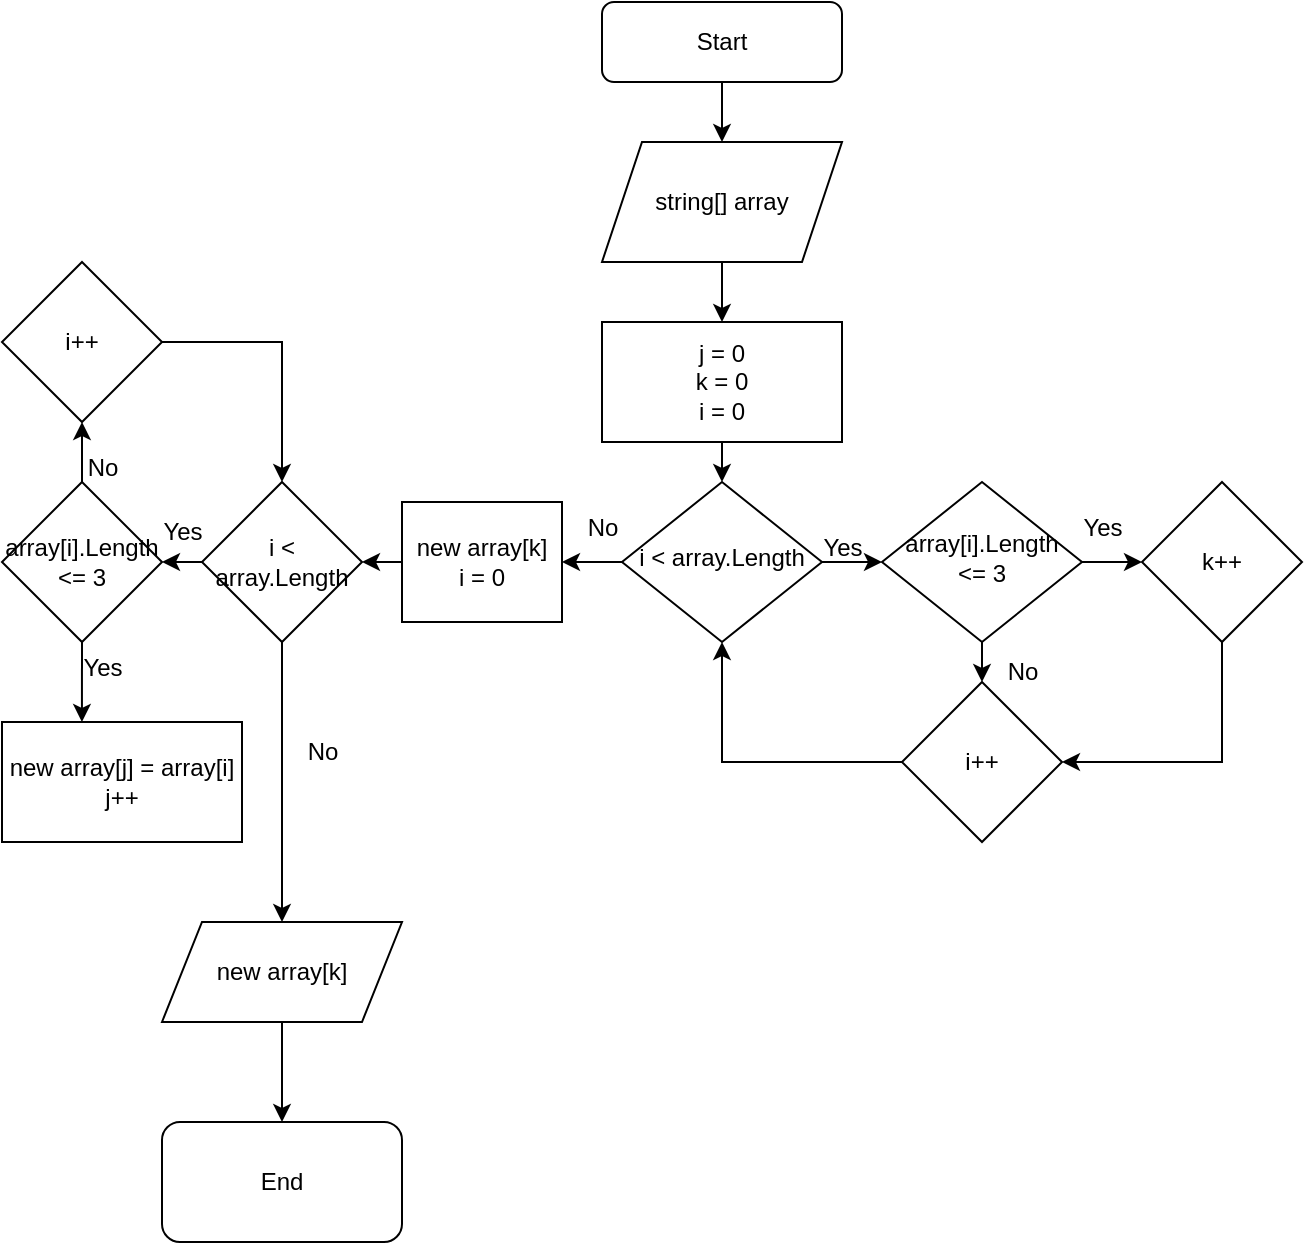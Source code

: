 <mxfile version="21.6.5" type="device">
  <diagram id="C5RBs43oDa-KdzZeNtuy" name="Page-1">
    <mxGraphModel dx="832" dy="479" grid="1" gridSize="10" guides="1" tooltips="1" connect="1" arrows="1" fold="1" page="1" pageScale="1" pageWidth="827" pageHeight="1169" math="0" shadow="0">
      <root>
        <mxCell id="WIyWlLk6GJQsqaUBKTNV-0" />
        <mxCell id="WIyWlLk6GJQsqaUBKTNV-1" parent="WIyWlLk6GJQsqaUBKTNV-0" />
        <mxCell id="I3pB7PgbN2MaQcCwEeiS-2" style="edgeStyle=orthogonalEdgeStyle;rounded=0;orthogonalLoop=1;jettySize=auto;html=1;exitX=0.5;exitY=1;exitDx=0;exitDy=0;entryX=0.5;entryY=0;entryDx=0;entryDy=0;" parent="WIyWlLk6GJQsqaUBKTNV-1" source="WIyWlLk6GJQsqaUBKTNV-3" target="I3pB7PgbN2MaQcCwEeiS-0" edge="1">
          <mxGeometry relative="1" as="geometry" />
        </mxCell>
        <mxCell id="WIyWlLk6GJQsqaUBKTNV-3" value="Start" style="rounded=1;whiteSpace=wrap;html=1;fontSize=12;glass=0;strokeWidth=1;shadow=0;" parent="WIyWlLk6GJQsqaUBKTNV-1" vertex="1">
          <mxGeometry x="360" y="10" width="120" height="40" as="geometry" />
        </mxCell>
        <mxCell id="I3pB7PgbN2MaQcCwEeiS-5" style="edgeStyle=orthogonalEdgeStyle;rounded=0;orthogonalLoop=1;jettySize=auto;html=1;exitX=1;exitY=0.5;exitDx=0;exitDy=0;entryX=0;entryY=0.5;entryDx=0;entryDy=0;" parent="WIyWlLk6GJQsqaUBKTNV-1" source="WIyWlLk6GJQsqaUBKTNV-6" target="WIyWlLk6GJQsqaUBKTNV-10" edge="1">
          <mxGeometry relative="1" as="geometry" />
        </mxCell>
        <mxCell id="I3pB7PgbN2MaQcCwEeiS-22" style="edgeStyle=orthogonalEdgeStyle;rounded=0;orthogonalLoop=1;jettySize=auto;html=1;exitX=0;exitY=0.5;exitDx=0;exitDy=0;entryX=1;entryY=0.5;entryDx=0;entryDy=0;" parent="WIyWlLk6GJQsqaUBKTNV-1" source="WIyWlLk6GJQsqaUBKTNV-6" target="I3pB7PgbN2MaQcCwEeiS-19" edge="1">
          <mxGeometry relative="1" as="geometry" />
        </mxCell>
        <mxCell id="WIyWlLk6GJQsqaUBKTNV-6" value="i &amp;lt; array.Length" style="rhombus;whiteSpace=wrap;html=1;shadow=0;fontFamily=Helvetica;fontSize=12;align=center;strokeWidth=1;spacing=6;spacingTop=-4;" parent="WIyWlLk6GJQsqaUBKTNV-1" vertex="1">
          <mxGeometry x="370" y="250" width="100" height="80" as="geometry" />
        </mxCell>
        <mxCell id="I3pB7PgbN2MaQcCwEeiS-12" style="edgeStyle=orthogonalEdgeStyle;rounded=0;orthogonalLoop=1;jettySize=auto;html=1;exitX=1;exitY=0.5;exitDx=0;exitDy=0;entryX=0;entryY=0.5;entryDx=0;entryDy=0;" parent="WIyWlLk6GJQsqaUBKTNV-1" source="WIyWlLk6GJQsqaUBKTNV-10" target="I3pB7PgbN2MaQcCwEeiS-9" edge="1">
          <mxGeometry relative="1" as="geometry" />
        </mxCell>
        <mxCell id="I3pB7PgbN2MaQcCwEeiS-13" style="edgeStyle=orthogonalEdgeStyle;rounded=0;orthogonalLoop=1;jettySize=auto;html=1;exitX=0.5;exitY=1;exitDx=0;exitDy=0;entryX=0.5;entryY=0;entryDx=0;entryDy=0;" parent="WIyWlLk6GJQsqaUBKTNV-1" source="WIyWlLk6GJQsqaUBKTNV-10" target="I3pB7PgbN2MaQcCwEeiS-11" edge="1">
          <mxGeometry relative="1" as="geometry" />
        </mxCell>
        <mxCell id="WIyWlLk6GJQsqaUBKTNV-10" value="array[i].Length &amp;lt;= 3" style="rhombus;whiteSpace=wrap;html=1;shadow=0;fontFamily=Helvetica;fontSize=12;align=center;strokeWidth=1;spacing=6;spacingTop=-4;" parent="WIyWlLk6GJQsqaUBKTNV-1" vertex="1">
          <mxGeometry x="500" y="250" width="100" height="80" as="geometry" />
        </mxCell>
        <mxCell id="I3pB7PgbN2MaQcCwEeiS-3" style="edgeStyle=orthogonalEdgeStyle;rounded=0;orthogonalLoop=1;jettySize=auto;html=1;exitX=0.5;exitY=1;exitDx=0;exitDy=0;entryX=0.5;entryY=0;entryDx=0;entryDy=0;" parent="WIyWlLk6GJQsqaUBKTNV-1" source="I3pB7PgbN2MaQcCwEeiS-0" target="I3pB7PgbN2MaQcCwEeiS-1" edge="1">
          <mxGeometry relative="1" as="geometry" />
        </mxCell>
        <mxCell id="I3pB7PgbN2MaQcCwEeiS-0" value="string[] array" style="shape=parallelogram;perimeter=parallelogramPerimeter;whiteSpace=wrap;html=1;fixedSize=1;" parent="WIyWlLk6GJQsqaUBKTNV-1" vertex="1">
          <mxGeometry x="360" y="80" width="120" height="60" as="geometry" />
        </mxCell>
        <mxCell id="I3pB7PgbN2MaQcCwEeiS-4" style="edgeStyle=orthogonalEdgeStyle;rounded=0;orthogonalLoop=1;jettySize=auto;html=1;exitX=0.5;exitY=1;exitDx=0;exitDy=0;entryX=0.5;entryY=0;entryDx=0;entryDy=0;" parent="WIyWlLk6GJQsqaUBKTNV-1" source="I3pB7PgbN2MaQcCwEeiS-1" target="WIyWlLk6GJQsqaUBKTNV-6" edge="1">
          <mxGeometry relative="1" as="geometry" />
        </mxCell>
        <mxCell id="I3pB7PgbN2MaQcCwEeiS-1" value="j = 0&lt;br&gt;k = 0&lt;br&gt;i = 0" style="rounded=0;whiteSpace=wrap;html=1;" parent="WIyWlLk6GJQsqaUBKTNV-1" vertex="1">
          <mxGeometry x="360" y="170" width="120" height="60" as="geometry" />
        </mxCell>
        <mxCell id="I3pB7PgbN2MaQcCwEeiS-6" value="Yes" style="text;html=1;align=center;verticalAlign=middle;resizable=0;points=[];autosize=1;strokeColor=none;fillColor=none;" parent="WIyWlLk6GJQsqaUBKTNV-1" vertex="1">
          <mxGeometry x="460" y="268" width="40" height="30" as="geometry" />
        </mxCell>
        <mxCell id="I3pB7PgbN2MaQcCwEeiS-29" style="edgeStyle=orthogonalEdgeStyle;rounded=0;orthogonalLoop=1;jettySize=auto;html=1;exitX=0.5;exitY=0;exitDx=0;exitDy=0;entryX=0.5;entryY=1;entryDx=0;entryDy=0;" parent="WIyWlLk6GJQsqaUBKTNV-1" source="I3pB7PgbN2MaQcCwEeiS-7" target="I3pB7PgbN2MaQcCwEeiS-28" edge="1">
          <mxGeometry relative="1" as="geometry" />
        </mxCell>
        <mxCell id="I3pB7PgbN2MaQcCwEeiS-33" style="edgeStyle=orthogonalEdgeStyle;rounded=0;orthogonalLoop=1;jettySize=auto;html=1;exitX=0.5;exitY=1;exitDx=0;exitDy=0;entryX=0.333;entryY=0;entryDx=0;entryDy=0;entryPerimeter=0;" parent="WIyWlLk6GJQsqaUBKTNV-1" source="I3pB7PgbN2MaQcCwEeiS-7" target="I3pB7PgbN2MaQcCwEeiS-32" edge="1">
          <mxGeometry relative="1" as="geometry" />
        </mxCell>
        <mxCell id="I3pB7PgbN2MaQcCwEeiS-7" value="array[i].Length &amp;lt;= 3" style="rhombus;whiteSpace=wrap;html=1;" parent="WIyWlLk6GJQsqaUBKTNV-1" vertex="1">
          <mxGeometry x="60" y="250" width="80" height="80" as="geometry" />
        </mxCell>
        <mxCell id="I3pB7PgbN2MaQcCwEeiS-16" style="edgeStyle=orthogonalEdgeStyle;rounded=0;orthogonalLoop=1;jettySize=auto;html=1;exitX=0.5;exitY=1;exitDx=0;exitDy=0;entryX=1;entryY=0.5;entryDx=0;entryDy=0;" parent="WIyWlLk6GJQsqaUBKTNV-1" source="I3pB7PgbN2MaQcCwEeiS-9" target="I3pB7PgbN2MaQcCwEeiS-11" edge="1">
          <mxGeometry relative="1" as="geometry" />
        </mxCell>
        <mxCell id="I3pB7PgbN2MaQcCwEeiS-9" value="k++" style="rhombus;whiteSpace=wrap;html=1;" parent="WIyWlLk6GJQsqaUBKTNV-1" vertex="1">
          <mxGeometry x="630" y="250" width="80" height="80" as="geometry" />
        </mxCell>
        <mxCell id="I3pB7PgbN2MaQcCwEeiS-26" style="edgeStyle=orthogonalEdgeStyle;rounded=0;orthogonalLoop=1;jettySize=auto;html=1;exitX=0;exitY=0.5;exitDx=0;exitDy=0;entryX=1;entryY=0.5;entryDx=0;entryDy=0;" parent="WIyWlLk6GJQsqaUBKTNV-1" source="I3pB7PgbN2MaQcCwEeiS-10" target="I3pB7PgbN2MaQcCwEeiS-7" edge="1">
          <mxGeometry relative="1" as="geometry" />
        </mxCell>
        <mxCell id="oObSJsWWESTHj4ZKn2ya-0" style="edgeStyle=orthogonalEdgeStyle;rounded=0;orthogonalLoop=1;jettySize=auto;html=1;exitX=0.5;exitY=1;exitDx=0;exitDy=0;entryX=0.5;entryY=0;entryDx=0;entryDy=0;" edge="1" parent="WIyWlLk6GJQsqaUBKTNV-1" source="I3pB7PgbN2MaQcCwEeiS-10" target="I3pB7PgbN2MaQcCwEeiS-24">
          <mxGeometry relative="1" as="geometry" />
        </mxCell>
        <mxCell id="I3pB7PgbN2MaQcCwEeiS-10" value="i &amp;lt; array.Length" style="rhombus;whiteSpace=wrap;html=1;" parent="WIyWlLk6GJQsqaUBKTNV-1" vertex="1">
          <mxGeometry x="160" y="250" width="80" height="80" as="geometry" />
        </mxCell>
        <mxCell id="I3pB7PgbN2MaQcCwEeiS-17" style="edgeStyle=orthogonalEdgeStyle;rounded=0;orthogonalLoop=1;jettySize=auto;html=1;exitX=0;exitY=0.5;exitDx=0;exitDy=0;entryX=0.5;entryY=1;entryDx=0;entryDy=0;" parent="WIyWlLk6GJQsqaUBKTNV-1" source="I3pB7PgbN2MaQcCwEeiS-11" target="WIyWlLk6GJQsqaUBKTNV-6" edge="1">
          <mxGeometry relative="1" as="geometry" />
        </mxCell>
        <mxCell id="I3pB7PgbN2MaQcCwEeiS-11" value="i++" style="rhombus;whiteSpace=wrap;html=1;" parent="WIyWlLk6GJQsqaUBKTNV-1" vertex="1">
          <mxGeometry x="510" y="350" width="80" height="80" as="geometry" />
        </mxCell>
        <mxCell id="I3pB7PgbN2MaQcCwEeiS-14" value="Yes" style="text;html=1;align=center;verticalAlign=middle;resizable=0;points=[];autosize=1;strokeColor=none;fillColor=none;" parent="WIyWlLk6GJQsqaUBKTNV-1" vertex="1">
          <mxGeometry x="590" y="258" width="40" height="30" as="geometry" />
        </mxCell>
        <mxCell id="I3pB7PgbN2MaQcCwEeiS-15" value="No" style="text;html=1;align=center;verticalAlign=middle;resizable=0;points=[];autosize=1;strokeColor=none;fillColor=none;" parent="WIyWlLk6GJQsqaUBKTNV-1" vertex="1">
          <mxGeometry x="550" y="330" width="40" height="30" as="geometry" />
        </mxCell>
        <mxCell id="I3pB7PgbN2MaQcCwEeiS-18" value="No" style="text;html=1;align=center;verticalAlign=middle;resizable=0;points=[];autosize=1;strokeColor=none;fillColor=none;" parent="WIyWlLk6GJQsqaUBKTNV-1" vertex="1">
          <mxGeometry x="340" y="258" width="40" height="30" as="geometry" />
        </mxCell>
        <mxCell id="I3pB7PgbN2MaQcCwEeiS-23" style="edgeStyle=orthogonalEdgeStyle;rounded=0;orthogonalLoop=1;jettySize=auto;html=1;exitX=0;exitY=0.5;exitDx=0;exitDy=0;entryX=1;entryY=0.5;entryDx=0;entryDy=0;" parent="WIyWlLk6GJQsqaUBKTNV-1" source="I3pB7PgbN2MaQcCwEeiS-19" target="I3pB7PgbN2MaQcCwEeiS-10" edge="1">
          <mxGeometry relative="1" as="geometry" />
        </mxCell>
        <mxCell id="I3pB7PgbN2MaQcCwEeiS-19" value="new array[k]&lt;br&gt;i = 0" style="rounded=0;whiteSpace=wrap;html=1;" parent="WIyWlLk6GJQsqaUBKTNV-1" vertex="1">
          <mxGeometry x="260" y="260" width="80" height="60" as="geometry" />
        </mxCell>
        <mxCell id="oObSJsWWESTHj4ZKn2ya-3" style="edgeStyle=orthogonalEdgeStyle;rounded=0;orthogonalLoop=1;jettySize=auto;html=1;exitX=0.5;exitY=1;exitDx=0;exitDy=0;entryX=0.5;entryY=0;entryDx=0;entryDy=0;" edge="1" parent="WIyWlLk6GJQsqaUBKTNV-1" source="I3pB7PgbN2MaQcCwEeiS-24" target="oObSJsWWESTHj4ZKn2ya-2">
          <mxGeometry relative="1" as="geometry" />
        </mxCell>
        <mxCell id="I3pB7PgbN2MaQcCwEeiS-24" value="new array[k]" style="shape=parallelogram;perimeter=parallelogramPerimeter;whiteSpace=wrap;html=1;fixedSize=1;" parent="WIyWlLk6GJQsqaUBKTNV-1" vertex="1">
          <mxGeometry x="140" y="470" width="120" height="50" as="geometry" />
        </mxCell>
        <mxCell id="I3pB7PgbN2MaQcCwEeiS-27" value="Yes" style="text;html=1;align=center;verticalAlign=middle;resizable=0;points=[];autosize=1;strokeColor=none;fillColor=none;" parent="WIyWlLk6GJQsqaUBKTNV-1" vertex="1">
          <mxGeometry x="130" y="260" width="40" height="30" as="geometry" />
        </mxCell>
        <mxCell id="I3pB7PgbN2MaQcCwEeiS-31" style="edgeStyle=orthogonalEdgeStyle;rounded=0;orthogonalLoop=1;jettySize=auto;html=1;exitX=1;exitY=0.5;exitDx=0;exitDy=0;entryX=0.5;entryY=0;entryDx=0;entryDy=0;" parent="WIyWlLk6GJQsqaUBKTNV-1" source="I3pB7PgbN2MaQcCwEeiS-28" target="I3pB7PgbN2MaQcCwEeiS-10" edge="1">
          <mxGeometry relative="1" as="geometry" />
        </mxCell>
        <mxCell id="I3pB7PgbN2MaQcCwEeiS-28" value="i++" style="rhombus;whiteSpace=wrap;html=1;" parent="WIyWlLk6GJQsqaUBKTNV-1" vertex="1">
          <mxGeometry x="60" y="140" width="80" height="80" as="geometry" />
        </mxCell>
        <mxCell id="I3pB7PgbN2MaQcCwEeiS-30" value="No" style="text;html=1;align=center;verticalAlign=middle;resizable=0;points=[];autosize=1;strokeColor=none;fillColor=none;" parent="WIyWlLk6GJQsqaUBKTNV-1" vertex="1">
          <mxGeometry x="90" y="228" width="40" height="30" as="geometry" />
        </mxCell>
        <mxCell id="I3pB7PgbN2MaQcCwEeiS-32" value="new array[j] = array[i]&lt;br&gt;j++" style="rounded=0;whiteSpace=wrap;html=1;" parent="WIyWlLk6GJQsqaUBKTNV-1" vertex="1">
          <mxGeometry x="60" y="370" width="120" height="60" as="geometry" />
        </mxCell>
        <mxCell id="I3pB7PgbN2MaQcCwEeiS-34" value="Yes" style="text;html=1;align=center;verticalAlign=middle;resizable=0;points=[];autosize=1;strokeColor=none;fillColor=none;" parent="WIyWlLk6GJQsqaUBKTNV-1" vertex="1">
          <mxGeometry x="90" y="328" width="40" height="30" as="geometry" />
        </mxCell>
        <mxCell id="oObSJsWWESTHj4ZKn2ya-1" value="No" style="text;html=1;align=center;verticalAlign=middle;resizable=0;points=[];autosize=1;strokeColor=none;fillColor=none;" vertex="1" parent="WIyWlLk6GJQsqaUBKTNV-1">
          <mxGeometry x="200" y="370" width="40" height="30" as="geometry" />
        </mxCell>
        <mxCell id="oObSJsWWESTHj4ZKn2ya-2" value="End" style="rounded=1;whiteSpace=wrap;html=1;" vertex="1" parent="WIyWlLk6GJQsqaUBKTNV-1">
          <mxGeometry x="140" y="570" width="120" height="60" as="geometry" />
        </mxCell>
      </root>
    </mxGraphModel>
  </diagram>
</mxfile>
